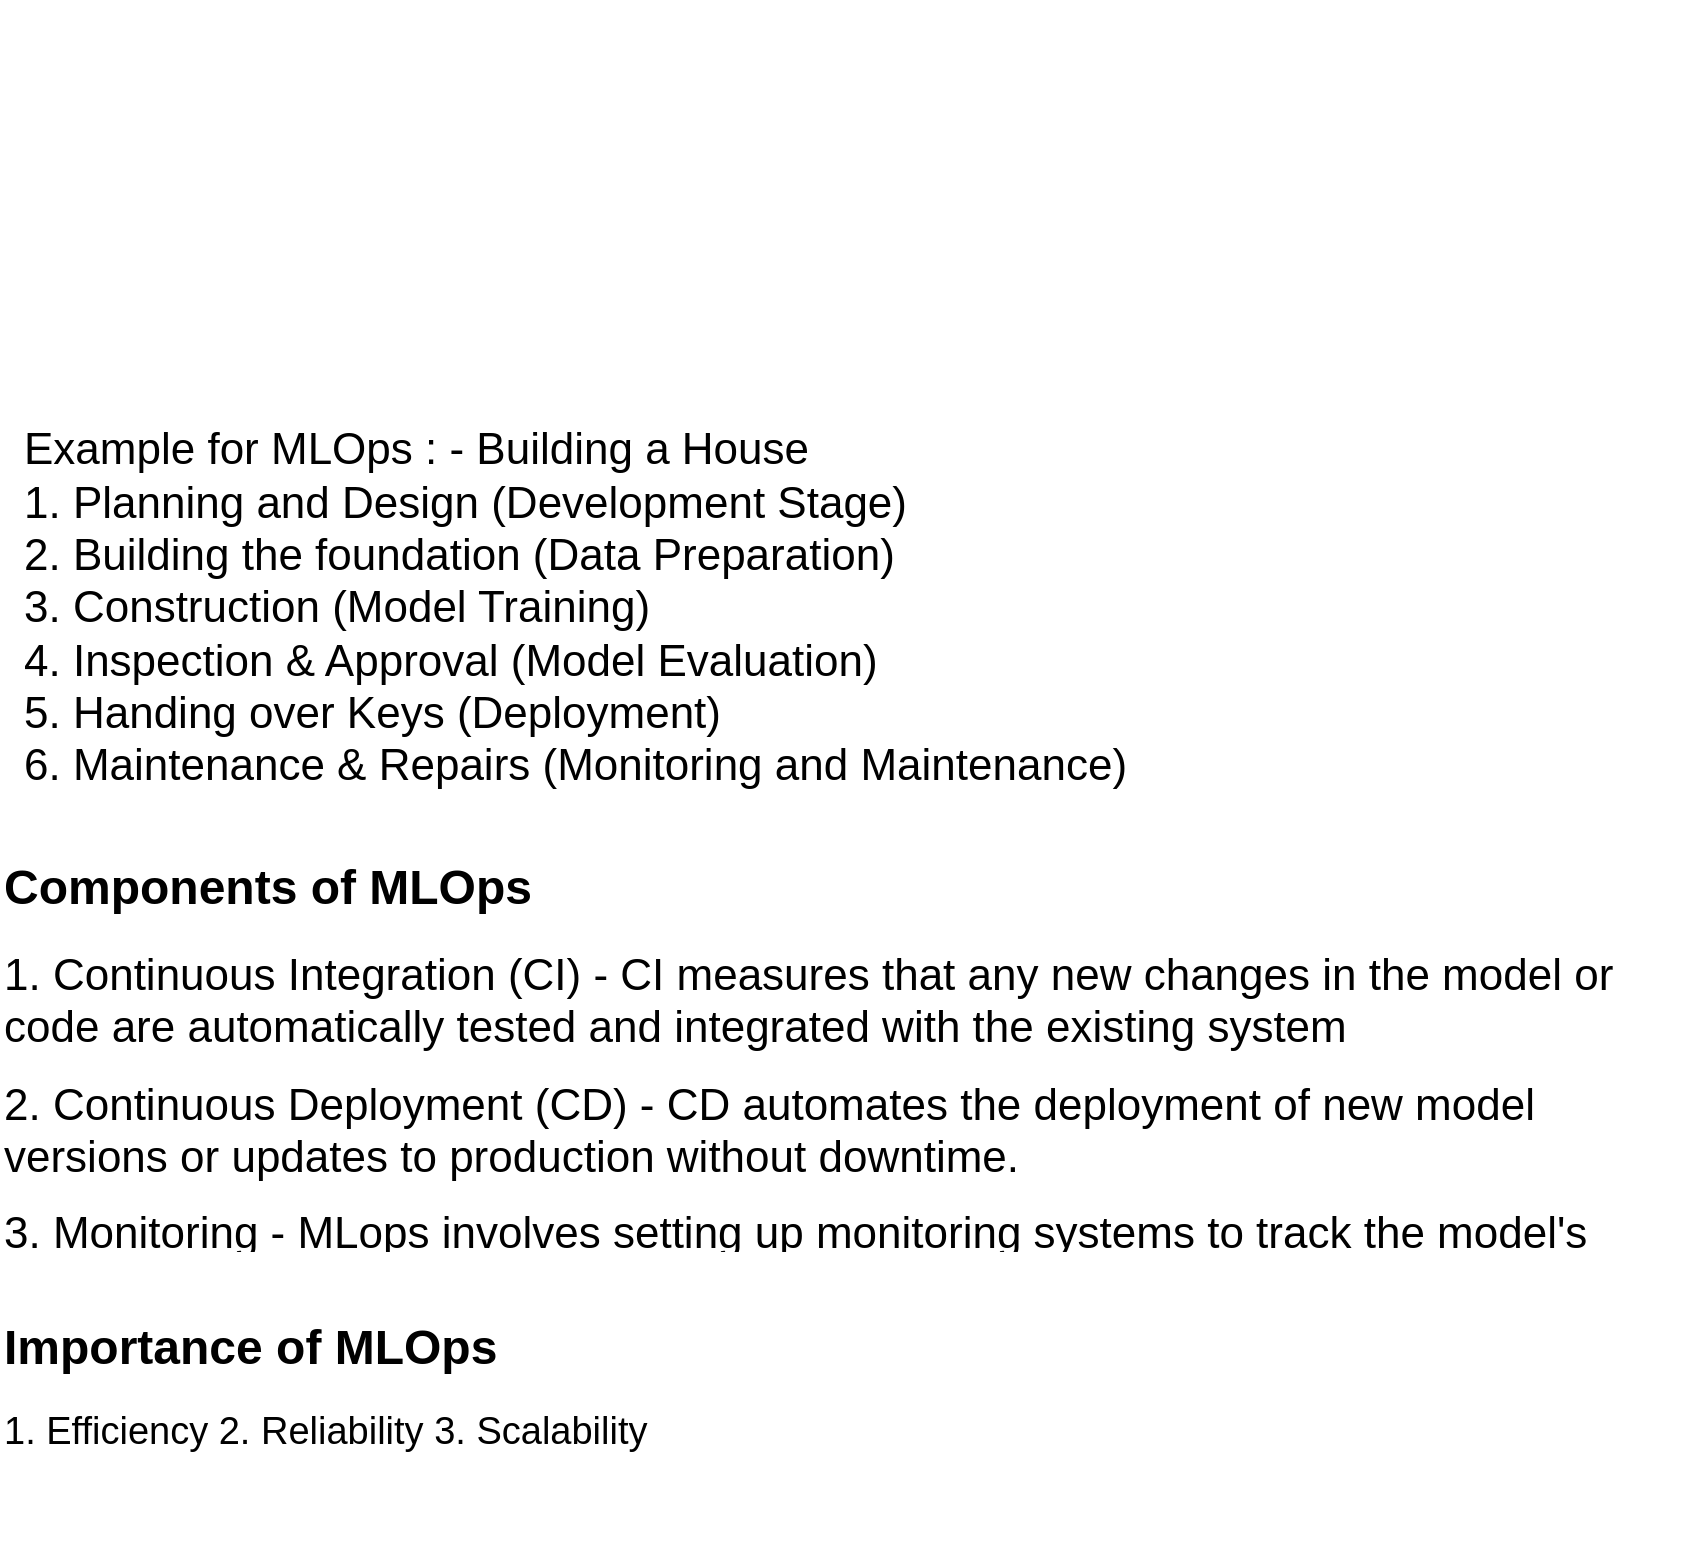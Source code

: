 <mxfile version="24.4.4" type="github">
  <diagram name="Page-1" id="S3WV63hMLyfiwd73OtHw">
    <mxGraphModel dx="1804" dy="3851" grid="1" gridSize="10" guides="1" tooltips="1" connect="1" arrows="1" fold="1" page="1" pageScale="1" pageWidth="850" pageHeight="1100" math="0" shadow="0">
      <root>
        <mxCell id="0" />
        <mxCell id="1" parent="0" />
        <mxCell id="L0BqzjM5201Pp3WmGv8X-2" value="&lt;div align=&quot;left&quot;&gt;&lt;font style=&quot;font-size: 22px;&quot;&gt;&lt;br&gt;&lt;/font&gt;&lt;/div&gt;&lt;div align=&quot;left&quot;&gt;&lt;font style=&quot;font-size: 22px;&quot;&gt;&lt;br&gt;&lt;/font&gt;&lt;/div&gt;&lt;div align=&quot;left&quot;&gt;&lt;font style=&quot;font-size: 22px;&quot;&gt;&lt;br&gt;&lt;/font&gt;&lt;/div&gt;&lt;div align=&quot;left&quot;&gt;&lt;font style=&quot;font-size: 22px;&quot;&gt;&lt;br&gt;&lt;/font&gt;&lt;/div&gt;&lt;div align=&quot;left&quot;&gt;&lt;font style=&quot;font-size: 22px;&quot;&gt;&lt;br&gt;&lt;/font&gt;&lt;/div&gt;&lt;div align=&quot;left&quot;&gt;&lt;font style=&quot;font-size: 22px;&quot;&gt;&lt;br&gt;&lt;/font&gt;&lt;/div&gt;&lt;div align=&quot;left&quot;&gt;&lt;font style=&quot;font-size: 22px;&quot;&gt;&lt;br&gt;&lt;/font&gt;&lt;/div&gt;&lt;div align=&quot;left&quot;&gt;&lt;font style=&quot;font-size: 22px;&quot;&gt;&lt;br&gt;&lt;/font&gt;&lt;/div&gt;&lt;div align=&quot;left&quot;&gt;&lt;font style=&quot;font-size: 22px;&quot;&gt;Example for MLOps : - Building a House&lt;/font&gt;&lt;/div&gt;&lt;div align=&quot;left&quot;&gt;&lt;font style=&quot;font-size: 22px;&quot;&gt;1. Planning and Design (Development Stage)&lt;br&gt;&lt;/font&gt;&lt;/div&gt;&lt;div align=&quot;left&quot;&gt;&lt;font style=&quot;font-size: 22px;&quot;&gt;2. Building the foundation (Data Preparation)&lt;br&gt;&lt;/font&gt;&lt;/div&gt;&lt;div align=&quot;left&quot;&gt;&lt;font style=&quot;font-size: 22px;&quot;&gt;3. Construction (Model Training)&lt;br&gt;&lt;/font&gt;&lt;/div&gt;&lt;div align=&quot;left&quot;&gt;&lt;font style=&quot;font-size: 22px;&quot;&gt;4. Inspection &amp;amp; Approval (Model Evaluation)&lt;br&gt;&lt;/font&gt;&lt;/div&gt;&lt;div align=&quot;left&quot;&gt;&lt;font style=&quot;font-size: 22px;&quot;&gt;5. Handing over Keys (Deployment)&lt;br&gt;&lt;/font&gt;&lt;/div&gt;&lt;div align=&quot;left&quot;&gt;&lt;font style=&quot;font-size: 22px;&quot;&gt;6. Maintenance &amp;amp; Repairs (Monitoring and Maintenance)&lt;br&gt;&lt;/font&gt;&lt;/div&gt;&lt;div align=&quot;left&quot;&gt;&lt;font style=&quot;font-size: 22px;&quot;&gt;&lt;br&gt;&lt;/font&gt;&lt;/div&gt;&lt;div align=&quot;left&quot;&gt;&lt;font style=&quot;font-size: 22px;&quot;&gt;&lt;br&gt;&lt;/font&gt;&lt;/div&gt;&lt;div align=&quot;left&quot;&gt;&lt;font style=&quot;font-size: 22px;&quot;&gt;&lt;br&gt;&lt;/font&gt;&lt;/div&gt;" style="text;html=1;align=left;verticalAlign=middle;whiteSpace=wrap;rounded=0;" vertex="1" parent="1">
          <mxGeometry x="-10" y="-1980" width="830" height="30" as="geometry" />
        </mxCell>
        <mxCell id="L0BqzjM5201Pp3WmGv8X-3" value="&lt;h1 style=&quot;margin-top: 0px;&quot;&gt;Components of MLOps&lt;br&gt;&lt;/h1&gt;&lt;p&gt;&lt;font style=&quot;font-size: 22px;&quot;&gt;1. Continuous Integration (CI) - CI measures that any new changes in the model or code are automatically tested and integrated with the existing system&lt;br&gt;&lt;/font&gt;&lt;/p&gt;&lt;p&gt;&lt;font style=&quot;font-size: 22px;&quot;&gt;2. Continuous Deployment (CD) - CD automates the deployment of new model versions or updates to production without downtime.&lt;br&gt;&lt;/font&gt;&lt;/p&gt;&lt;p&gt;&lt;font style=&quot;font-size: 22px;&quot;&gt;3. Monitoring - MLops involves setting up monitoring systems to track the model&#39;s performance, detect anomalies and gather data on how it it&#39;s being used.&lt;br&gt;&lt;/font&gt;&lt;/p&gt;" style="text;html=1;whiteSpace=wrap;overflow=hidden;rounded=0;" vertex="1" parent="1">
          <mxGeometry x="-20" y="-1780" width="850" height="200" as="geometry" />
        </mxCell>
        <mxCell id="L0BqzjM5201Pp3WmGv8X-4" value="&lt;h1 style=&quot;margin-top: 0px;&quot;&gt;Importance of MLOps&lt;br&gt;&lt;/h1&gt;&lt;p&gt;&lt;font style=&quot;font-size: 19px;&quot;&gt;1. Efficiency 2. Reliability 3. Scalability&lt;br&gt;&lt;/font&gt;&lt;/p&gt;" style="text;html=1;whiteSpace=wrap;overflow=hidden;rounded=0;" vertex="1" parent="1">
          <mxGeometry x="-20" y="-1550" width="830" height="120" as="geometry" />
        </mxCell>
      </root>
    </mxGraphModel>
  </diagram>
</mxfile>
